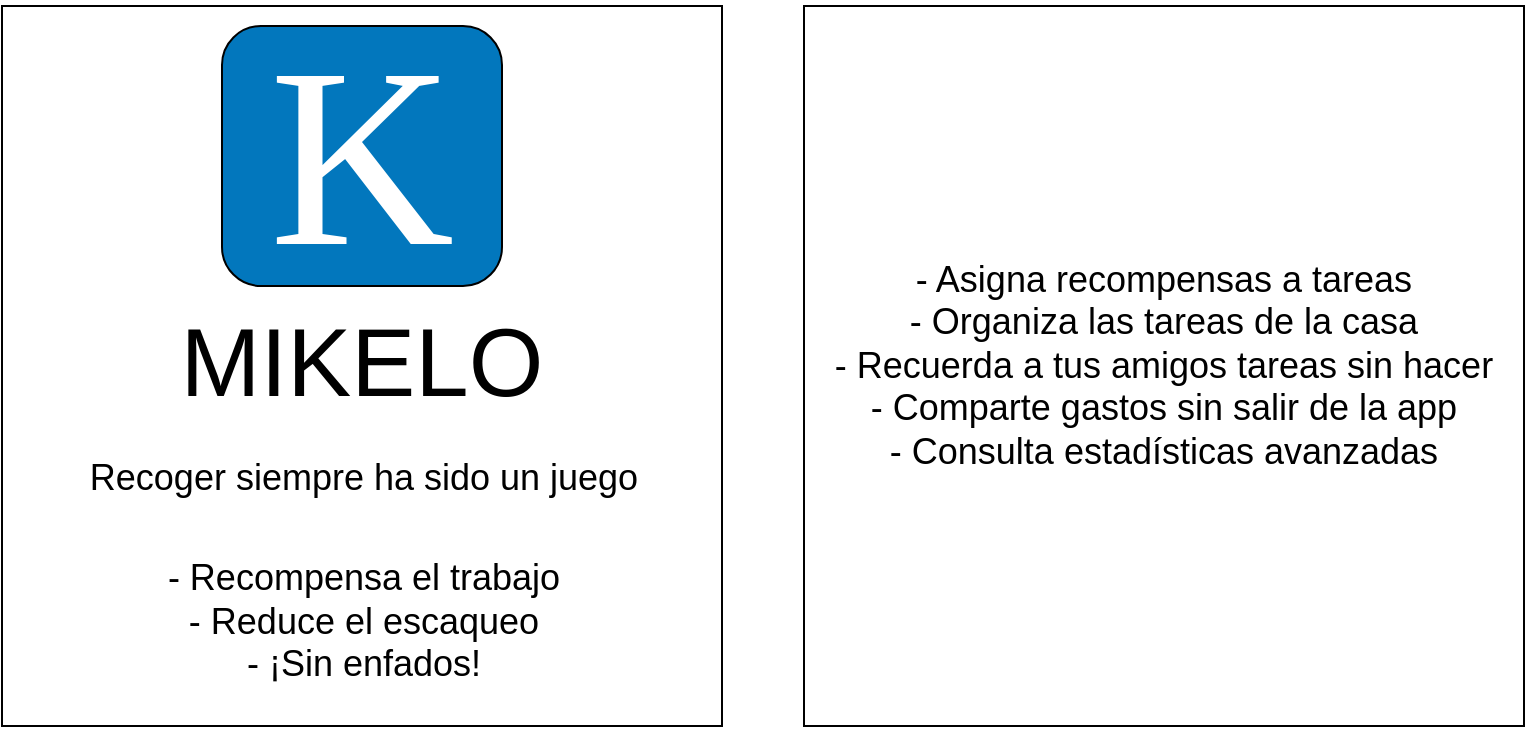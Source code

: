 <mxfile version="14.4.8" type="github"><diagram id="PfmzWiz-MCtyw0l8mMTp" name="Page-1"><mxGraphModel dx="1186" dy="623" grid="1" gridSize="10" guides="1" tooltips="1" connect="1" arrows="1" fold="1" page="1" pageScale="1" pageWidth="827" pageHeight="1169" math="0" shadow="0"><root><mxCell id="0"/><mxCell id="1" parent="0"/><mxCell id="G-Z7cwO5WDiU5fJAamyB-1" value="" style="whiteSpace=wrap;html=1;aspect=fixed;" vertex="1" parent="1"><mxGeometry x="40" y="80" width="360" height="360" as="geometry"/></mxCell><mxCell id="G-Z7cwO5WDiU5fJAamyB-2" value="&lt;font style=&quot;font-size: 48px&quot;&gt;MIKELO&lt;/font&gt;" style="text;html=1;strokeColor=none;fillColor=none;align=center;verticalAlign=middle;whiteSpace=wrap;rounded=0;" vertex="1" parent="1"><mxGeometry x="100" y="230" width="240" height="55" as="geometry"/></mxCell><mxCell id="G-Z7cwO5WDiU5fJAamyB-3" value="&lt;div&gt;&lt;font style=&quot;font-size: 18px&quot;&gt;Recoger siempre ha sido un juego&lt;/font&gt;&lt;br&gt;&lt;/div&gt;&lt;div&gt;&lt;br&gt;&lt;/div&gt;&lt;div&gt;&lt;br&gt;&lt;/div&gt;&lt;div&gt;&lt;font style=&quot;font-size: 18px&quot;&gt;- Recompensa el trabajo&lt;/font&gt;&lt;br&gt;&lt;font style=&quot;font-size: 18px&quot;&gt;- Reduce el escaqueo&lt;/font&gt;&lt;/div&gt;&lt;div&gt;&lt;font style=&quot;font-size: 18px&quot;&gt;- ¡Sin enfados!&lt;br&gt;&lt;/font&gt;&lt;/div&gt;&lt;div&gt;&lt;br&gt;&lt;/div&gt;" style="text;html=1;strokeColor=none;fillColor=none;align=center;verticalAlign=middle;whiteSpace=wrap;rounded=0;" vertex="1" parent="1"><mxGeometry x="41" y="300" width="360" height="140" as="geometry"/></mxCell><mxCell id="G-Z7cwO5WDiU5fJAamyB-4" value="" style="whiteSpace=wrap;html=1;aspect=fixed;" vertex="1" parent="1"><mxGeometry x="441" y="80" width="360" height="360" as="geometry"/></mxCell><mxCell id="G-Z7cwO5WDiU5fJAamyB-5" value="&lt;div&gt;&lt;font style=&quot;font-size: 18px&quot;&gt;- Asigna recompensas a tareas&lt;/font&gt;&lt;/div&gt;&lt;div&gt;&lt;font style=&quot;font-size: 18px&quot;&gt;- Organiza las tareas de la casa&lt;br&gt;&lt;/font&gt;&lt;/div&gt;&lt;div&gt;&lt;font style=&quot;font-size: 18px&quot;&gt;- Recuerda a tus amigos tareas sin hacer&lt;br&gt;&lt;/font&gt;&lt;/div&gt;&lt;div&gt;&lt;font style=&quot;font-size: 18px&quot;&gt;- Comparte gastos sin salir de la app&lt;/font&gt;&lt;/div&gt;&lt;div&gt;&lt;font style=&quot;font-size: 18px&quot;&gt;- Consulta estadísticas avanzadas &lt;br&gt;&lt;/font&gt;&lt;/div&gt;" style="text;html=1;strokeColor=none;fillColor=none;align=center;verticalAlign=middle;whiteSpace=wrap;rounded=0;" vertex="1" parent="1"><mxGeometry x="441" y="190" width="360" height="140" as="geometry"/></mxCell><mxCell id="G-Z7cwO5WDiU5fJAamyB-6" value="&lt;font style=&quot;font-size: 128px&quot; face=&quot;Comic Sans MS&quot; color=&quot;#FFFFFF&quot;&gt;K&lt;/font&gt;" style="rounded=1;whiteSpace=wrap;html=1;fillColor=#0277bd;fontSize=128;" vertex="1" parent="1"><mxGeometry x="150" y="90" width="140" height="130" as="geometry"/></mxCell></root></mxGraphModel></diagram></mxfile>